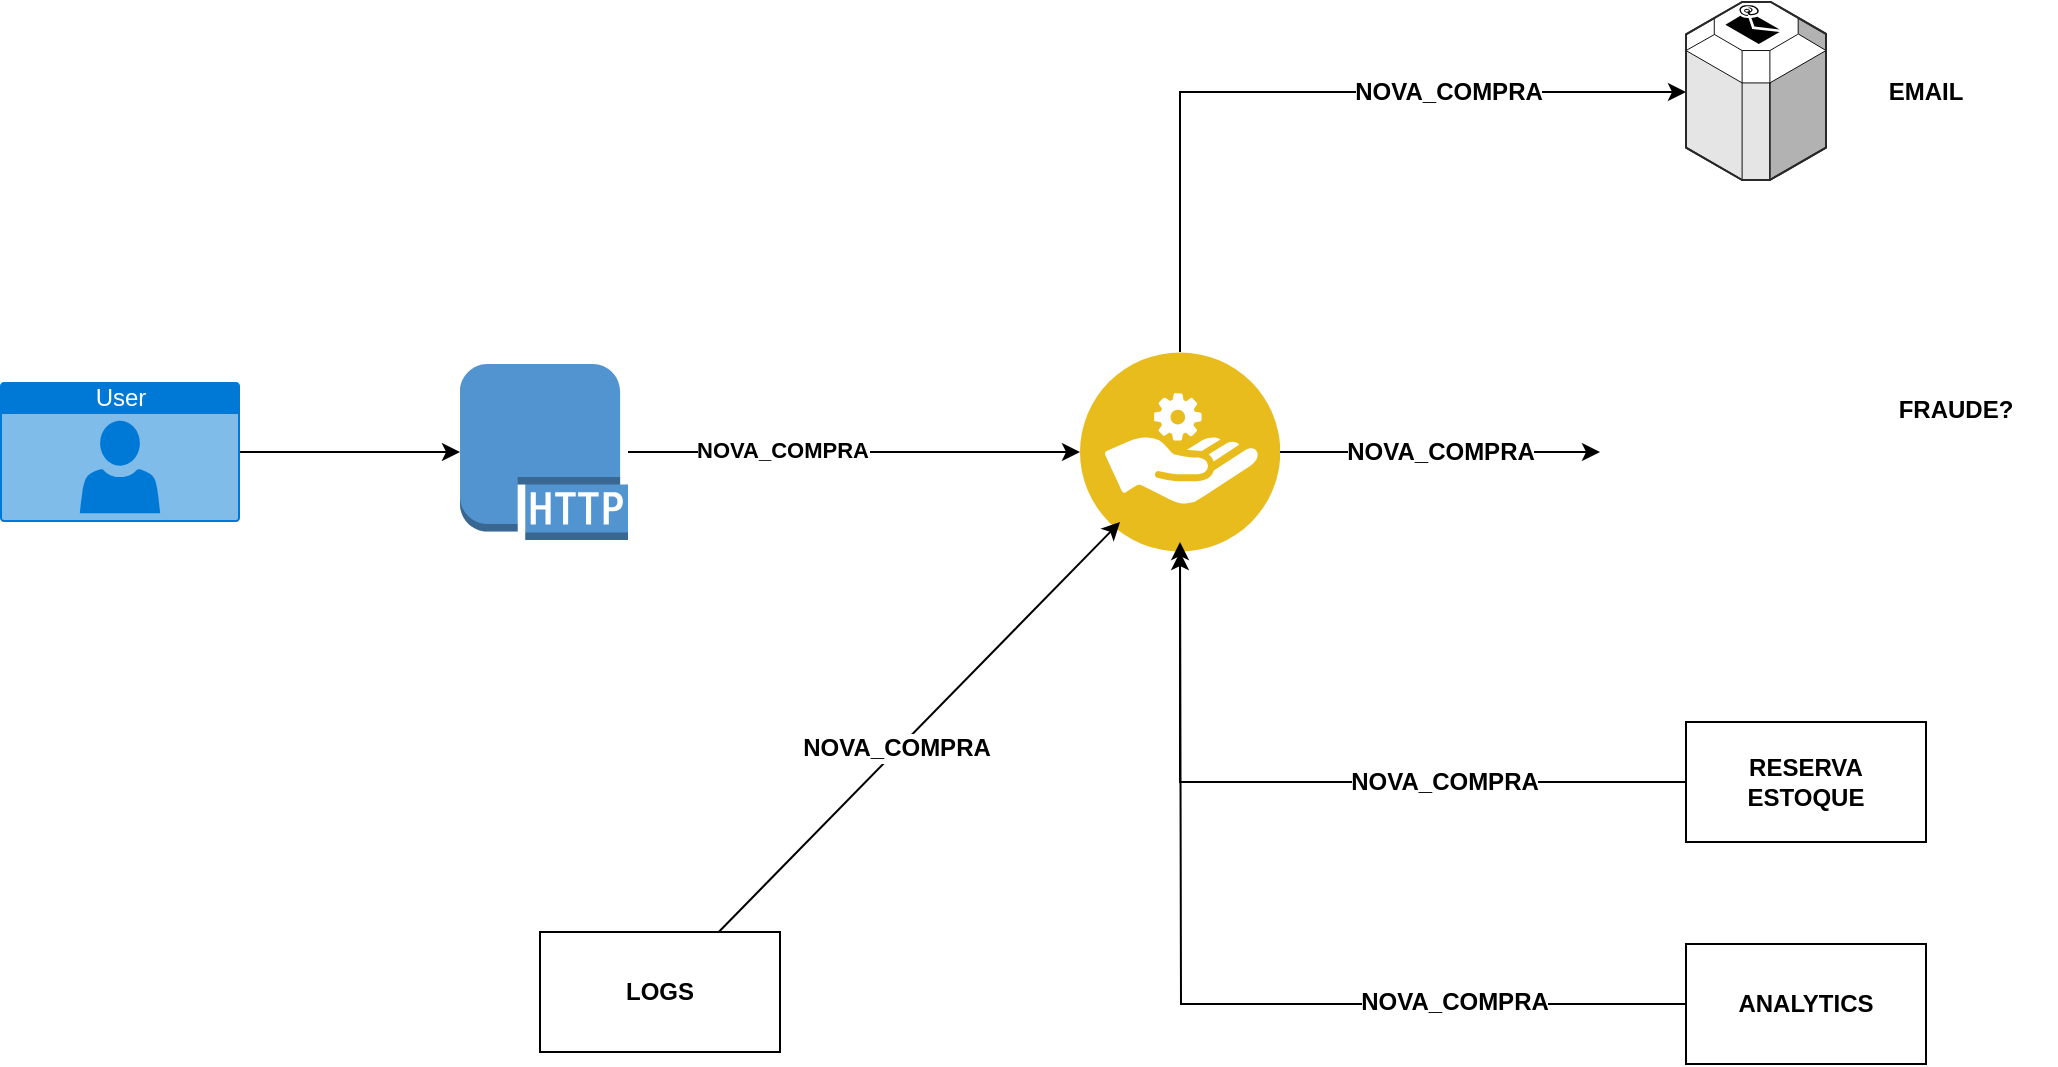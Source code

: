 <mxfile version="14.8.0" type="device"><diagram id="lIzsAr23wercMuiUv1pg" name="Page-1"><mxGraphModel dx="1324" dy="762" grid="1" gridSize="10" guides="1" tooltips="1" connect="1" arrows="1" fold="1" page="1" pageScale="1" pageWidth="827" pageHeight="1169" math="0" shadow="0"><root><mxCell id="0"/><mxCell id="1" parent="0"/><mxCell id="yT0qfPcGLS1wUflLQ0d8-22" style="edgeStyle=orthogonalEdgeStyle;rounded=0;orthogonalLoop=1;jettySize=auto;html=1;fontSize=12;" edge="1" parent="1" source="yT0qfPcGLS1wUflLQ0d8-12" target="yT0qfPcGLS1wUflLQ0d8-19"><mxGeometry relative="1" as="geometry"/></mxCell><mxCell id="yT0qfPcGLS1wUflLQ0d8-33" value="NOVA_COMPRA" style="edgeLabel;html=1;align=center;verticalAlign=middle;resizable=0;points=[];fontSize=12;fontStyle=1" vertex="1" connectable="0" parent="yT0qfPcGLS1wUflLQ0d8-22"><mxGeometry x="0.2" relative="1" as="geometry"><mxPoint x="-16" as="offset"/></mxGeometry></mxCell><mxCell id="yT0qfPcGLS1wUflLQ0d8-12" value="" style="aspect=fixed;perimeter=ellipsePerimeter;html=1;align=center;shadow=0;dashed=0;fontSize=12;spacingTop=3;image;image=img/lib/ibm/applications/service_broker.svg;" vertex="1" parent="1"><mxGeometry x="580" y="235" width="100" height="100" as="geometry"/></mxCell><mxCell id="yT0qfPcGLS1wUflLQ0d8-17" style="edgeStyle=orthogonalEdgeStyle;rounded=0;orthogonalLoop=1;jettySize=auto;html=1;fontSize=12;" edge="1" parent="1" source="yT0qfPcGLS1wUflLQ0d8-12" target="yT0qfPcGLS1wUflLQ0d8-16"><mxGeometry relative="1" as="geometry"><Array as="points"><mxPoint x="630" y="105"/></Array></mxGeometry></mxCell><mxCell id="yT0qfPcGLS1wUflLQ0d8-34" value="NOVA_COMPRA" style="edgeLabel;html=1;align=center;verticalAlign=middle;resizable=0;points=[];fontSize=12;fontStyle=1" vertex="1" connectable="0" parent="yT0qfPcGLS1wUflLQ0d8-17"><mxGeometry x="0.379" y="-2" relative="1" as="geometry"><mxPoint y="-2" as="offset"/></mxGeometry></mxCell><mxCell id="yT0qfPcGLS1wUflLQ0d8-16" value="" style="verticalLabelPosition=bottom;html=1;verticalAlign=top;strokeWidth=1;align=center;outlineConnect=0;dashed=0;outlineConnect=0;shape=mxgraph.aws3d.email_service;aspect=fixed;shadow=0;fontSize=12;" vertex="1" parent="1"><mxGeometry x="883" y="60" width="70" height="89" as="geometry"/></mxCell><mxCell id="yT0qfPcGLS1wUflLQ0d8-19" value="" style="shape=image;html=1;verticalAlign=top;verticalLabelPosition=bottom;imageAspect=0;aspect=fixed;image=https://cdn2.iconfinder.com/data/icons/detecting-fake-news-glyph-1/64/detecting-research-news-check-verify-128.png;shadow=0;fontSize=12;" vertex="1" parent="1"><mxGeometry x="840" y="221" width="128" height="128" as="geometry"/></mxCell><mxCell id="yT0qfPcGLS1wUflLQ0d8-20" value="FRAUDE?" style="text;html=1;strokeColor=none;fillColor=none;align=center;verticalAlign=middle;whiteSpace=wrap;rounded=0;shadow=0;fontSize=12;fontStyle=1" vertex="1" parent="1"><mxGeometry x="968" y="244" width="100" height="40" as="geometry"/></mxCell><mxCell id="yT0qfPcGLS1wUflLQ0d8-21" value="EMAIL" style="text;html=1;strokeColor=none;fillColor=none;align=center;verticalAlign=middle;whiteSpace=wrap;rounded=0;shadow=0;fontSize=12;fontStyle=1" vertex="1" parent="1"><mxGeometry x="953" y="84.5" width="100" height="40" as="geometry"/></mxCell><mxCell id="yT0qfPcGLS1wUflLQ0d8-27" style="edgeStyle=orthogonalEdgeStyle;rounded=0;orthogonalLoop=1;jettySize=auto;html=1;fontSize=12;" edge="1" parent="1" source="yT0qfPcGLS1wUflLQ0d8-26" target="yT0qfPcGLS1wUflLQ0d8-12"><mxGeometry relative="1" as="geometry"/></mxCell><mxCell id="yT0qfPcGLS1wUflLQ0d8-32" value="NOVA_COMPRA" style="edgeLabel;html=1;align=center;verticalAlign=middle;resizable=0;points=[];fontSize=12;fontStyle=1" vertex="1" connectable="0" parent="yT0qfPcGLS1wUflLQ0d8-27"><mxGeometry x="-0.487" relative="1" as="geometry"><mxPoint x="-27" as="offset"/></mxGeometry></mxCell><mxCell id="yT0qfPcGLS1wUflLQ0d8-26" value="RESERVA ESTOQUE" style="rounded=0;whiteSpace=wrap;html=1;shadow=0;fontSize=12;fontStyle=1" vertex="1" parent="1"><mxGeometry x="883" y="420" width="120" height="60" as="geometry"/></mxCell><mxCell id="yT0qfPcGLS1wUflLQ0d8-28" style="edgeStyle=orthogonalEdgeStyle;rounded=0;orthogonalLoop=1;jettySize=auto;html=1;fontSize=12;" edge="1" parent="1" source="yT0qfPcGLS1wUflLQ0d8-29"><mxGeometry relative="1" as="geometry"><mxPoint x="630" y="330" as="targetPoint"/></mxGeometry></mxCell><mxCell id="yT0qfPcGLS1wUflLQ0d8-31" value="NOVA_COMPRA" style="edgeLabel;html=1;align=center;verticalAlign=middle;resizable=0;points=[];fontSize=12;fontStyle=1" vertex="1" connectable="0" parent="yT0qfPcGLS1wUflLQ0d8-28"><mxGeometry x="-0.521" y="-1" relative="1" as="geometry"><mxPoint as="offset"/></mxGeometry></mxCell><mxCell id="yT0qfPcGLS1wUflLQ0d8-29" value="ANALYTICS" style="rounded=0;whiteSpace=wrap;html=1;shadow=0;fontSize=12;fontStyle=1" vertex="1" parent="1"><mxGeometry x="883" y="531" width="120" height="60" as="geometry"/></mxCell><mxCell id="yT0qfPcGLS1wUflLQ0d8-36" style="rounded=0;orthogonalLoop=1;jettySize=auto;html=1;fontSize=12;" edge="1" parent="1" source="yT0qfPcGLS1wUflLQ0d8-35"><mxGeometry relative="1" as="geometry"><mxPoint x="600" y="320" as="targetPoint"/></mxGeometry></mxCell><mxCell id="yT0qfPcGLS1wUflLQ0d8-37" value="NOVA_COMPRA" style="edgeLabel;html=1;align=center;verticalAlign=middle;resizable=0;points=[];fontSize=12;fontStyle=1" vertex="1" connectable="0" parent="yT0qfPcGLS1wUflLQ0d8-36"><mxGeometry x="-0.109" y="1" relative="1" as="geometry"><mxPoint as="offset"/></mxGeometry></mxCell><mxCell id="yT0qfPcGLS1wUflLQ0d8-35" value="LOGS" style="rounded=0;whiteSpace=wrap;html=1;shadow=0;fontSize=12;fontStyle=1" vertex="1" parent="1"><mxGeometry x="310" y="525" width="120" height="60" as="geometry"/></mxCell><mxCell id="yT0qfPcGLS1wUflLQ0d8-60" value="" style="edgeStyle=orthogonalEdgeStyle;curved=0;rounded=1;sketch=0;orthogonalLoop=1;jettySize=auto;html=1;" edge="1" parent="1" source="yT0qfPcGLS1wUflLQ0d8-57" target="yT0qfPcGLS1wUflLQ0d8-58"><mxGeometry relative="1" as="geometry"/></mxCell><mxCell id="yT0qfPcGLS1wUflLQ0d8-57" value="User" style="html=1;strokeColor=none;fillColor=#0079D6;labelPosition=center;verticalLabelPosition=middle;verticalAlign=top;align=center;fontSize=12;outlineConnect=0;spacingTop=-6;fontColor=#FFFFFF;shape=mxgraph.sitemap.user;rounded=0;sketch=0;" vertex="1" parent="1"><mxGeometry x="40" y="250" width="120" height="70" as="geometry"/></mxCell><mxCell id="yT0qfPcGLS1wUflLQ0d8-61" style="edgeStyle=orthogonalEdgeStyle;curved=0;rounded=1;sketch=0;orthogonalLoop=1;jettySize=auto;html=1;entryX=0;entryY=0.5;entryDx=0;entryDy=0;" edge="1" parent="1" source="yT0qfPcGLS1wUflLQ0d8-58" target="yT0qfPcGLS1wUflLQ0d8-12"><mxGeometry relative="1" as="geometry"/></mxCell><mxCell id="yT0qfPcGLS1wUflLQ0d8-62" value="NOVA_COMPRA" style="edgeLabel;html=1;align=center;verticalAlign=middle;resizable=0;points=[];fontStyle=1" vertex="1" connectable="0" parent="yT0qfPcGLS1wUflLQ0d8-61"><mxGeometry x="-0.319" y="1" relative="1" as="geometry"><mxPoint as="offset"/></mxGeometry></mxCell><mxCell id="yT0qfPcGLS1wUflLQ0d8-58" value="" style="outlineConnect=0;dashed=0;verticalLabelPosition=bottom;verticalAlign=top;align=center;html=1;shape=mxgraph.aws3.http_protocol;fillColor=#5294CF;gradientColor=none;rounded=0;sketch=0;" vertex="1" parent="1"><mxGeometry x="270" y="241" width="84" height="88" as="geometry"/></mxCell></root></mxGraphModel></diagram></mxfile>